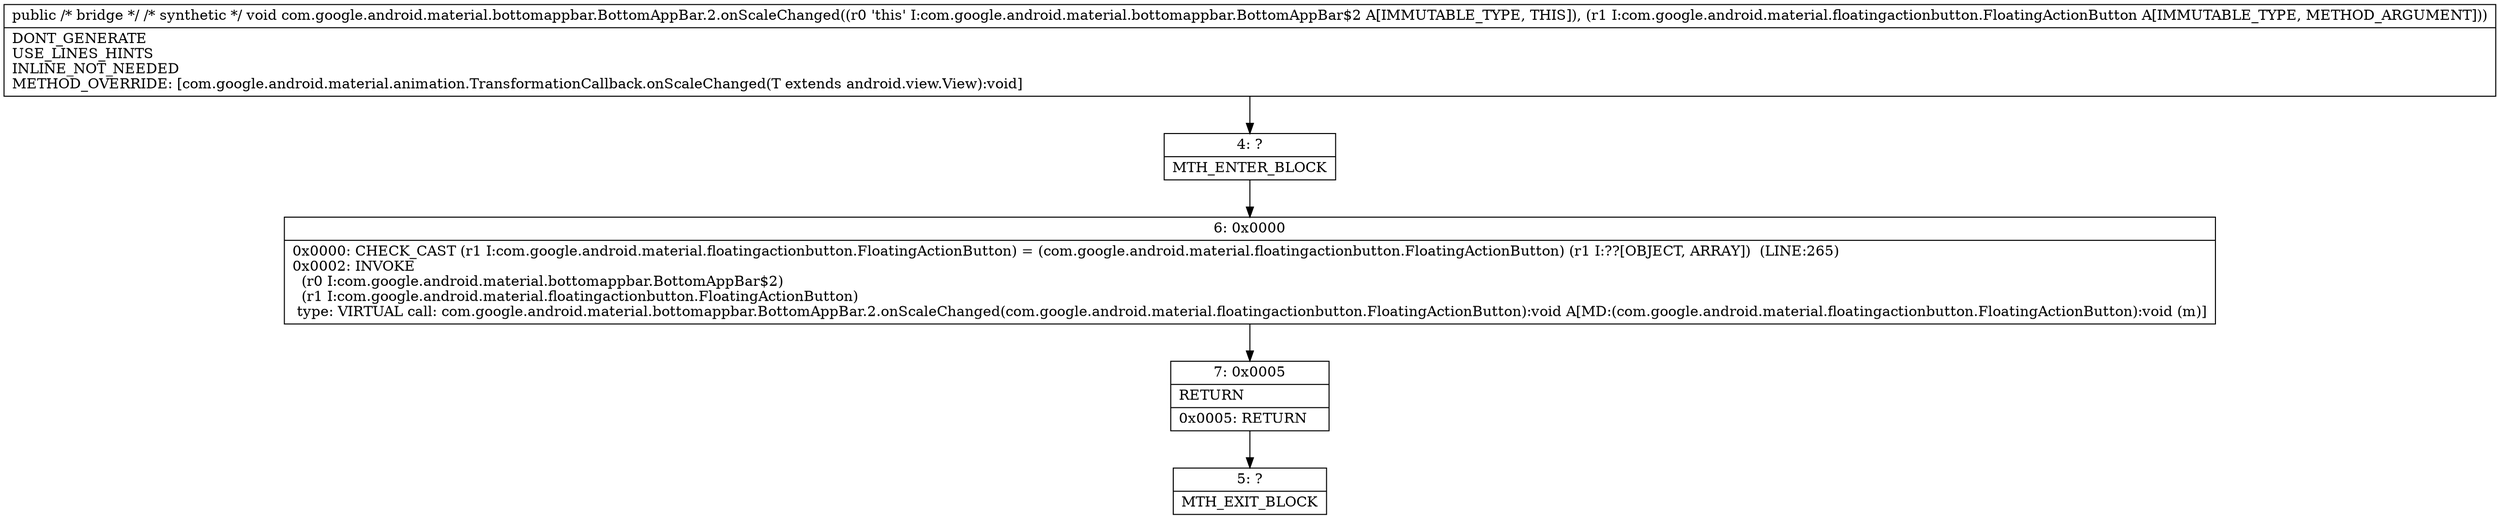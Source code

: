 digraph "CFG forcom.google.android.material.bottomappbar.BottomAppBar.2.onScaleChanged(Landroid\/view\/View;)V" {
Node_4 [shape=record,label="{4\:\ ?|MTH_ENTER_BLOCK\l}"];
Node_6 [shape=record,label="{6\:\ 0x0000|0x0000: CHECK_CAST (r1 I:com.google.android.material.floatingactionbutton.FloatingActionButton) = (com.google.android.material.floatingactionbutton.FloatingActionButton) (r1 I:??[OBJECT, ARRAY])  (LINE:265)\l0x0002: INVOKE  \l  (r0 I:com.google.android.material.bottomappbar.BottomAppBar$2)\l  (r1 I:com.google.android.material.floatingactionbutton.FloatingActionButton)\l type: VIRTUAL call: com.google.android.material.bottomappbar.BottomAppBar.2.onScaleChanged(com.google.android.material.floatingactionbutton.FloatingActionButton):void A[MD:(com.google.android.material.floatingactionbutton.FloatingActionButton):void (m)]\l}"];
Node_7 [shape=record,label="{7\:\ 0x0005|RETURN\l|0x0005: RETURN   \l}"];
Node_5 [shape=record,label="{5\:\ ?|MTH_EXIT_BLOCK\l}"];
MethodNode[shape=record,label="{public \/* bridge *\/ \/* synthetic *\/ void com.google.android.material.bottomappbar.BottomAppBar.2.onScaleChanged((r0 'this' I:com.google.android.material.bottomappbar.BottomAppBar$2 A[IMMUTABLE_TYPE, THIS]), (r1 I:com.google.android.material.floatingactionbutton.FloatingActionButton A[IMMUTABLE_TYPE, METHOD_ARGUMENT]))  | DONT_GENERATE\lUSE_LINES_HINTS\lINLINE_NOT_NEEDED\lMETHOD_OVERRIDE: [com.google.android.material.animation.TransformationCallback.onScaleChanged(T extends android.view.View):void]\l}"];
MethodNode -> Node_4;Node_4 -> Node_6;
Node_6 -> Node_7;
Node_7 -> Node_5;
}

